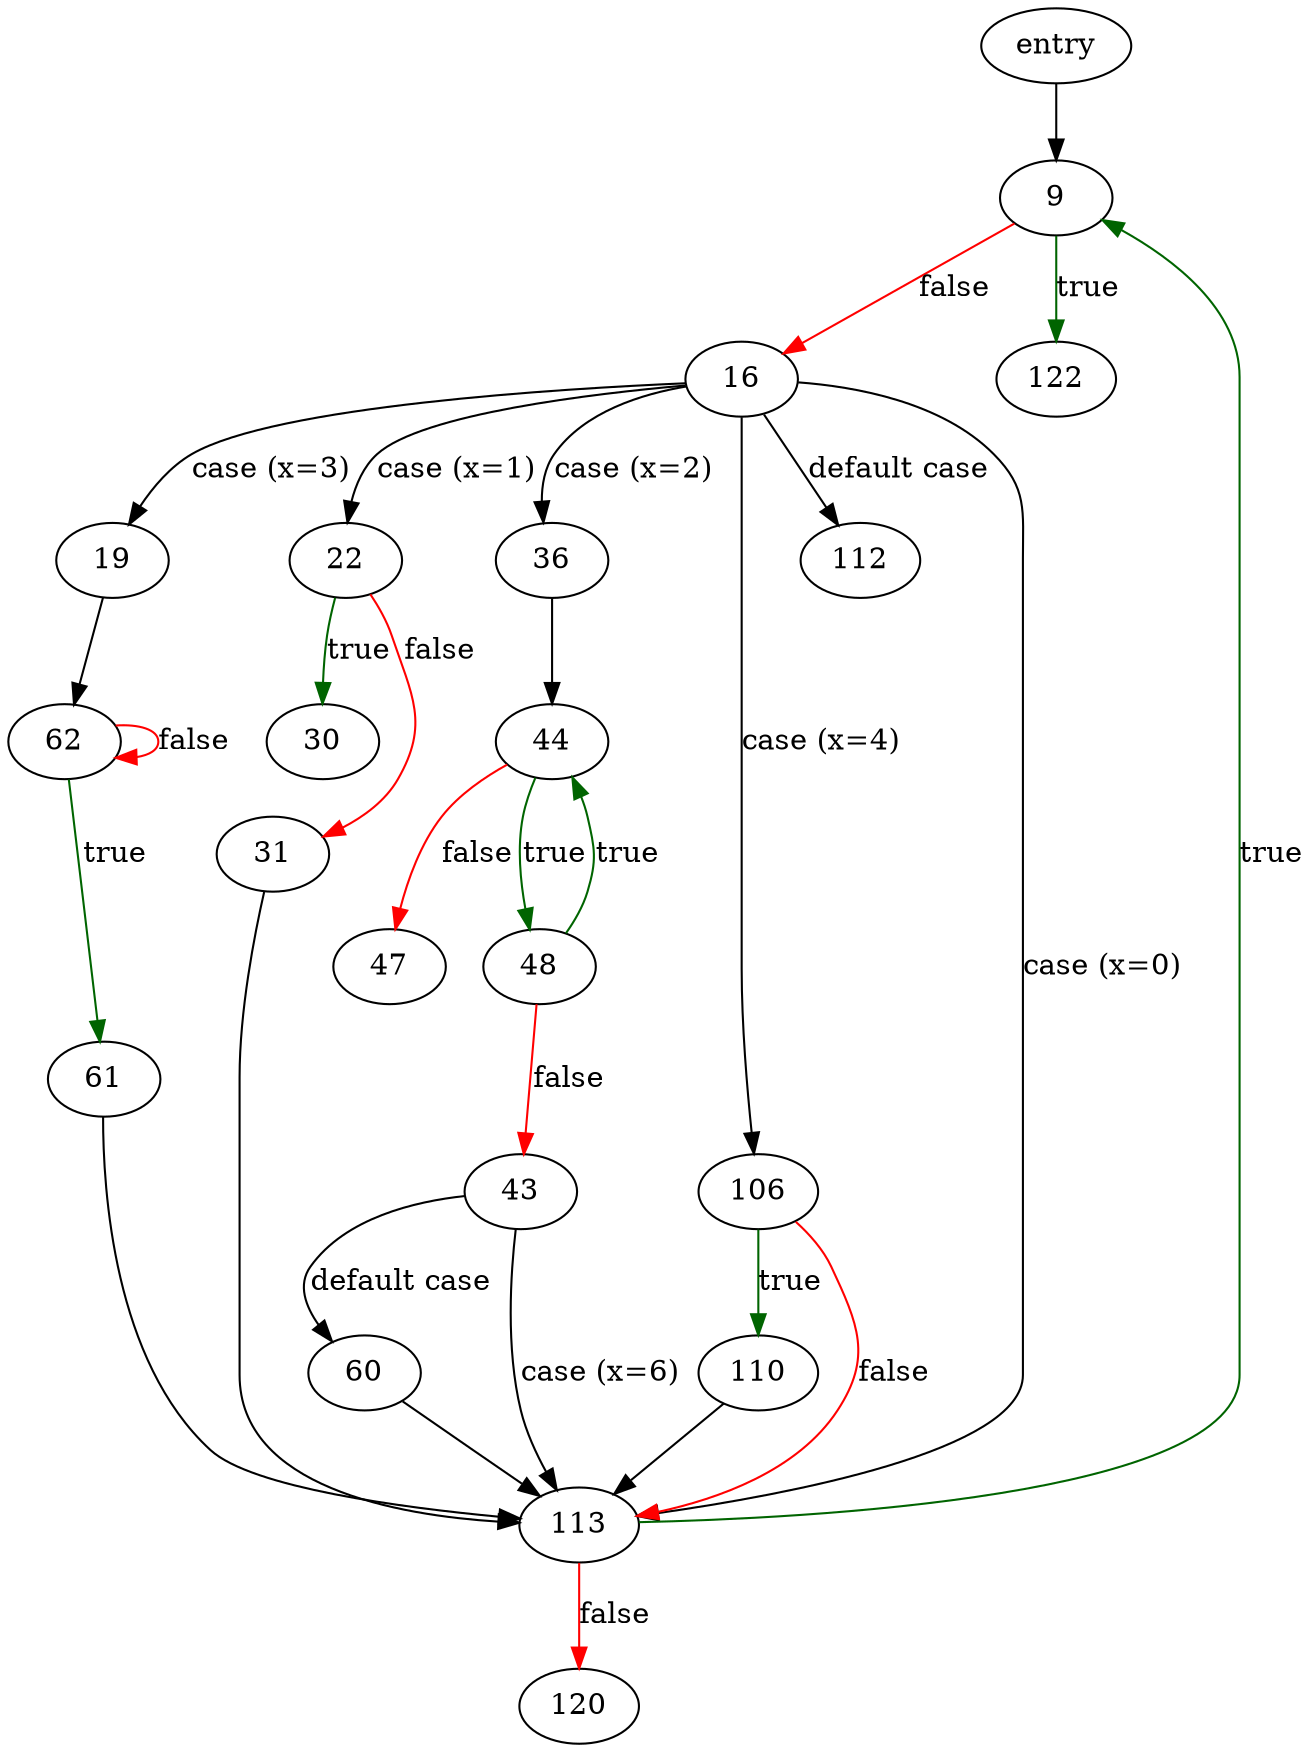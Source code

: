 digraph "get_spec_stats" {
	// Node definitions.
	1 [label=entry];
	9;
	16;
	19;
	22;
	30;
	31;
	36;
	43;
	44;
	47;
	48;
	60;
	61;
	62;
	106;
	110;
	112;
	113;
	120;
	122;

	// Edge definitions.
	1 -> 9;
	9 -> 16 [
		color=red
		label=false
	];
	9 -> 122 [
		color=darkgreen
		label=true
	];
	16 -> 19 [label="case (x=3)"];
	16 -> 22 [label="case (x=1)"];
	16 -> 36 [label="case (x=2)"];
	16 -> 106 [label="case (x=4)"];
	16 -> 112 [label="default case"];
	16 -> 113 [label="case (x=0)"];
	19 -> 62;
	22 -> 30 [
		color=darkgreen
		label=true
	];
	22 -> 31 [
		color=red
		label=false
	];
	31 -> 113;
	36 -> 44;
	43 -> 60 [label="default case"];
	43 -> 113 [label="case (x=6)"];
	44 -> 47 [
		color=red
		label=false
	];
	44 -> 48 [
		color=darkgreen
		label=true
	];
	48 -> 43 [
		color=red
		label=false
	];
	48 -> 44 [
		color=darkgreen
		label=true
	];
	60 -> 113;
	61 -> 113;
	62 -> 61 [
		color=darkgreen
		label=true
	];
	62 -> 62 [
		color=red
		label=false
	];
	106 -> 110 [
		color=darkgreen
		label=true
	];
	106 -> 113 [
		color=red
		label=false
	];
	110 -> 113;
	113 -> 9 [
		color=darkgreen
		label=true
	];
	113 -> 120 [
		color=red
		label=false
	];
}